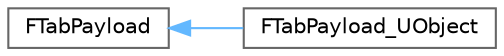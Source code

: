 digraph "Graphical Class Hierarchy"
{
 // INTERACTIVE_SVG=YES
 // LATEX_PDF_SIZE
  bgcolor="transparent";
  edge [fontname=Helvetica,fontsize=10,labelfontname=Helvetica,labelfontsize=10];
  node [fontname=Helvetica,fontsize=10,shape=box,height=0.2,width=0.4];
  rankdir="LR";
  Node0 [id="Node000000",label="FTabPayload",height=0.2,width=0.4,color="grey40", fillcolor="white", style="filled",URL="$df/d9e/structFTabPayload.html",tooltip=" "];
  Node0 -> Node1 [id="edge5166_Node000000_Node000001",dir="back",color="steelblue1",style="solid",tooltip=" "];
  Node1 [id="Node000001",label="FTabPayload_UObject",height=0.2,width=0.4,color="grey40", fillcolor="white", style="filled",URL="$d6/d2e/structFTabPayload__UObject.html",tooltip=" "];
}
